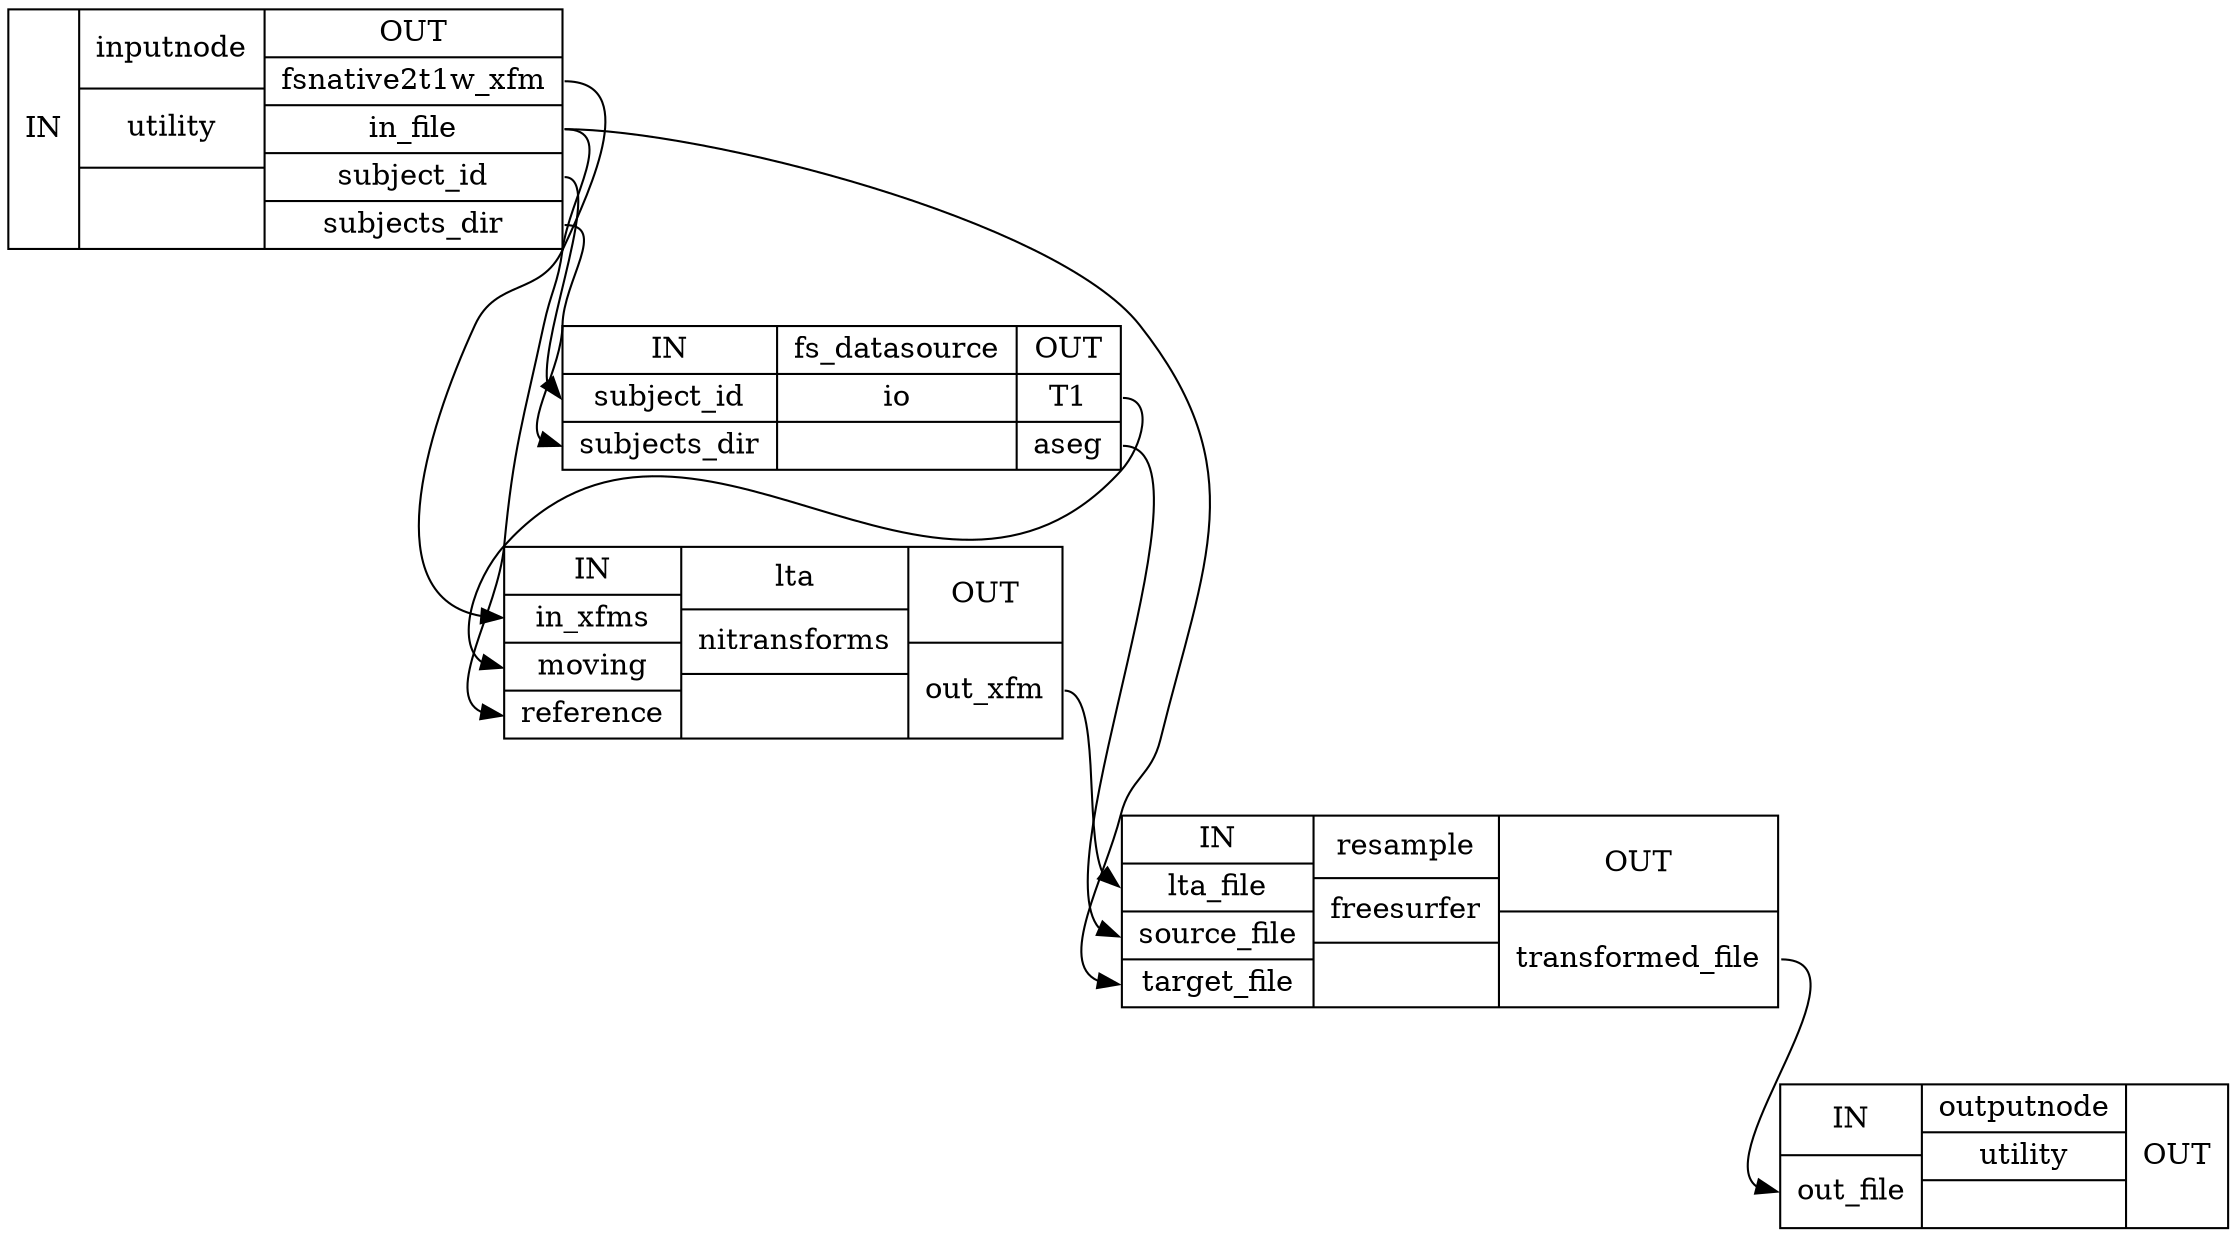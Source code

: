 digraph structs {
node [shape=record];
segs_to_native_aseginputnode [label="{IN}|{ inputnode | utility |  }|{OUT|<outfsnative2t1wxfm> fsnative2t1w_xfm|<outinfile> in_file|<outsubjectid> subject_id|<outsubjectsdir> subjects_dir}"];
segs_to_native_asegfs_datasource [label="{IN|<insubjectid> subject_id|<insubjectsdir> subjects_dir}|{ fs_datasource | io |  }|{OUT|<outT1> T1|<outaseg> aseg}"];
segs_to_native_aseglta [label="{IN|<ininxfms> in_xfms|<inmoving> moving|<inreference> reference}|{ lta | nitransforms |  }|{OUT|<outoutxfm> out_xfm}"];
segs_to_native_asegresample [label="{IN|<inltafile> lta_file|<insourcefile> source_file|<intargetfile> target_file}|{ resample | freesurfer |  }|{OUT|<outtransformedfile> transformed_file}"];
segs_to_native_asegoutputnode [label="{IN|<inoutfile> out_file}|{ outputnode | utility |  }|{OUT}"];
segs_to_native_asegfs_datasource:outT1:e -> segs_to_native_aseglta:inmoving:w;
segs_to_native_asegfs_datasource:outaseg:e -> segs_to_native_asegresample:insourcefile:w;
segs_to_native_aseginputnode:outfsnative2t1wxfm:e -> segs_to_native_aseglta:ininxfms:w;
segs_to_native_aseginputnode:outinfile:e -> segs_to_native_aseglta:inreference:w;
segs_to_native_aseginputnode:outinfile:e -> segs_to_native_asegresample:intargetfile:w;
segs_to_native_aseginputnode:outsubjectid:e -> segs_to_native_asegfs_datasource:insubjectid:w;
segs_to_native_aseginputnode:outsubjectsdir:e -> segs_to_native_asegfs_datasource:insubjectsdir:w;
segs_to_native_aseglta:outoutxfm:e -> segs_to_native_asegresample:inltafile:w;
segs_to_native_asegresample:outtransformedfile:e -> segs_to_native_asegoutputnode:inoutfile:w;
}